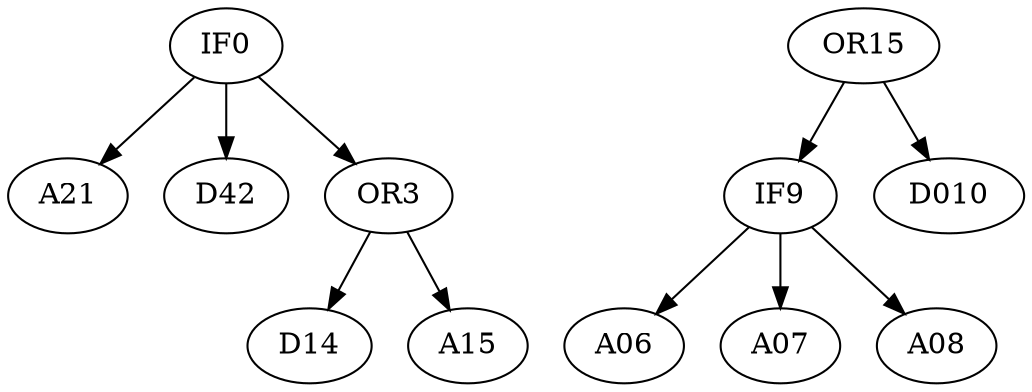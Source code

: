 digraph T {
	IF0 -> A21;
	IF0 -> D42;
	IF0 -> OR3;
	OR3 -> D14;
	OR3 -> A15;
	IF9 -> A06;
	IF9 -> A07;
	IF9 -> A08;
	OR15 -> IF9;
	OR15 -> D010;
}
